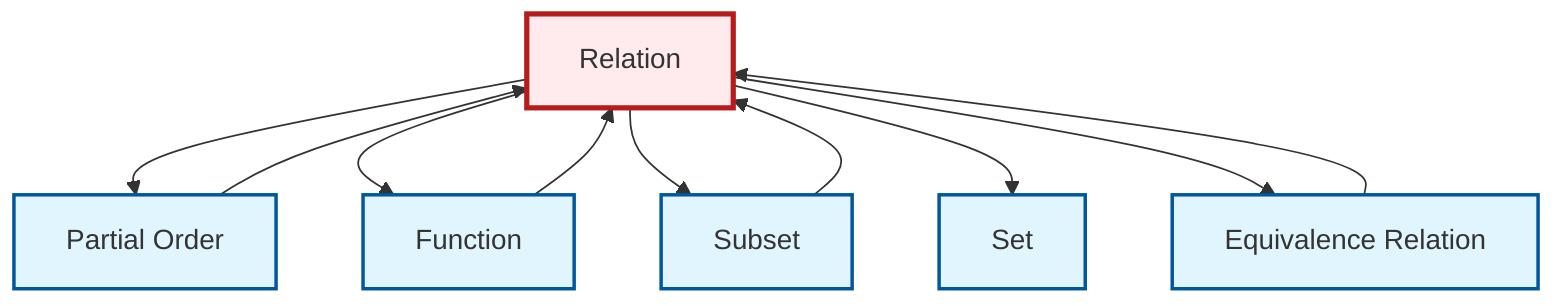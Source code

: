 graph TD
    classDef definition fill:#e1f5fe,stroke:#01579b,stroke-width:2px
    classDef theorem fill:#f3e5f5,stroke:#4a148c,stroke-width:2px
    classDef axiom fill:#fff3e0,stroke:#e65100,stroke-width:2px
    classDef example fill:#e8f5e9,stroke:#1b5e20,stroke-width:2px
    classDef current fill:#ffebee,stroke:#b71c1c,stroke-width:3px
    def-relation["Relation"]:::definition
    def-equivalence-relation["Equivalence Relation"]:::definition
    def-partial-order["Partial Order"]:::definition
    def-subset["Subset"]:::definition
    def-function["Function"]:::definition
    def-set["Set"]:::definition
    def-relation --> def-partial-order
    def-relation --> def-function
    def-function --> def-relation
    def-partial-order --> def-relation
    def-equivalence-relation --> def-relation
    def-relation --> def-subset
    def-subset --> def-relation
    def-relation --> def-set
    def-relation --> def-equivalence-relation
    class def-relation current